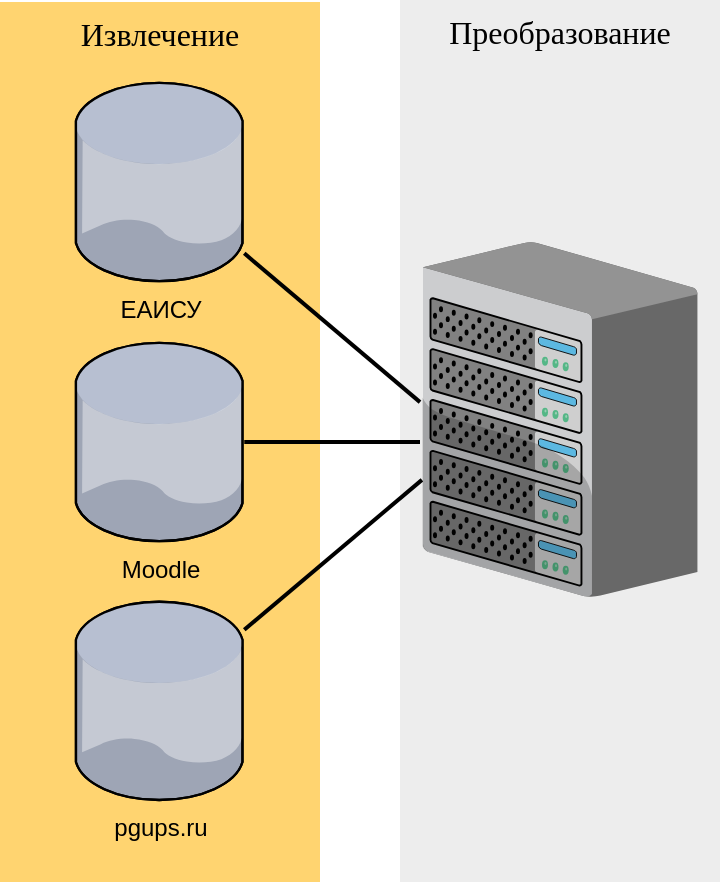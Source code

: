 <mxfile version="22.0.8" type="github">
  <diagram name="Page-1" id="e3a06f82-3646-2815-327d-82caf3d4e204">
    <mxGraphModel dx="1420" dy="744" grid="1" gridSize="10" guides="1" tooltips="1" connect="1" arrows="1" fold="1" page="1" pageScale="1.5" pageWidth="827" pageHeight="1169" background="none" math="0" shadow="0">
      <root>
        <mxCell id="0" style=";html=1;" />
        <mxCell id="1" style=";html=1;" parent="0" />
        <mxCell id="6a7d8f32e03d9370-59" value="&lt;font style=&quot;font-size: 16px;&quot; face=&quot;Calibri&quot;&gt;Преобразование&lt;/font&gt;" style="whiteSpace=wrap;html=1;fillColor=#EDEDED;fontSize=14;strokeColor=none;verticalAlign=top;" parent="1" vertex="1">
          <mxGeometry x="320" y="79" width="160" height="441" as="geometry" />
        </mxCell>
        <mxCell id="6a7d8f32e03d9370-57" value="&lt;font style=&quot;font-size: 16px;&quot; face=&quot;Calibri&quot;&gt;Извлечение&lt;/font&gt;" style="whiteSpace=wrap;html=1;fillColor=#FFD470;gradientColor=none;fontSize=14;strokeColor=none;verticalAlign=top;" parent="1" vertex="1">
          <mxGeometry x="120" y="80" width="160" height="440" as="geometry" />
        </mxCell>
        <mxCell id="6a7d8f32e03d9370-34" style="edgeStyle=none;rounded=0;html=1;startSize=10;endSize=10;jettySize=auto;orthogonalLoop=1;fontSize=14;endArrow=none;endFill=0;strokeWidth=2;entryX=-0.002;entryY=0.67;entryDx=0;entryDy=0;entryPerimeter=0;" parent="1" source="52mS36F658FpA1EYwAAP-5" target="6a7d8f32e03d9370-16" edge="1">
          <mxGeometry relative="1" as="geometry">
            <mxPoint x="455" y="532.243" as="sourcePoint" />
          </mxGeometry>
        </mxCell>
        <mxCell id="6a7d8f32e03d9370-33" style="edgeStyle=none;rounded=0;html=1;startSize=10;endSize=10;jettySize=auto;orthogonalLoop=1;fontSize=14;endArrow=none;endFill=0;strokeWidth=2;" parent="1" source="52mS36F658FpA1EYwAAP-4" edge="1">
          <mxGeometry relative="1" as="geometry">
            <mxPoint x="455" y="368.243" as="sourcePoint" />
            <mxPoint x="330" y="300" as="targetPoint" />
          </mxGeometry>
        </mxCell>
        <mxCell id="6a7d8f32e03d9370-32" style="edgeStyle=none;rounded=0;html=1;startSize=10;endSize=10;jettySize=auto;orthogonalLoop=1;fontSize=14;endArrow=none;endFill=0;strokeWidth=2;entryX=-0.009;entryY=0.451;entryDx=0;entryDy=0;entryPerimeter=0;" parent="1" source="52mS36F658FpA1EYwAAP-1" target="6a7d8f32e03d9370-16" edge="1">
          <mxGeometry relative="1" as="geometry">
            <mxPoint x="451" y="204.254" as="sourcePoint" />
          </mxGeometry>
        </mxCell>
        <mxCell id="6a7d8f32e03d9370-16" value="" style="verticalLabelPosition=bottom;aspect=fixed;html=1;verticalAlign=top;strokeColor=none;shape=mxgraph.citrix.chassis;fillColor=#66B2FF;gradientColor=#0066CC;fontSize=14;" parent="1" vertex="1">
          <mxGeometry x="331.25" y="200" width="137.5" height="177.5" as="geometry" />
        </mxCell>
        <mxCell id="52mS36F658FpA1EYwAAP-1" value="ЕАИСУ" style="verticalLabelPosition=bottom;sketch=0;aspect=fixed;html=1;verticalAlign=top;strokeColor=none;align=center;outlineConnect=0;shape=mxgraph.citrix.database;" parent="1" vertex="1">
          <mxGeometry x="157.88" y="120.44" width="84.25" height="99.12" as="geometry" />
        </mxCell>
        <mxCell id="52mS36F658FpA1EYwAAP-4" value="Moodle" style="verticalLabelPosition=bottom;sketch=0;aspect=fixed;html=1;verticalAlign=top;strokeColor=none;align=center;outlineConnect=0;shape=mxgraph.citrix.database;" parent="1" vertex="1">
          <mxGeometry x="157.88" y="250.44" width="84.25" height="99.12" as="geometry" />
        </mxCell>
        <mxCell id="52mS36F658FpA1EYwAAP-5" value="pgups.ru" style="verticalLabelPosition=bottom;sketch=0;aspect=fixed;html=1;verticalAlign=top;strokeColor=none;align=center;outlineConnect=0;shape=mxgraph.citrix.database;" parent="1" vertex="1">
          <mxGeometry x="157.88" y="379.88" width="84.25" height="99.12" as="geometry" />
        </mxCell>
      </root>
    </mxGraphModel>
  </diagram>
</mxfile>
